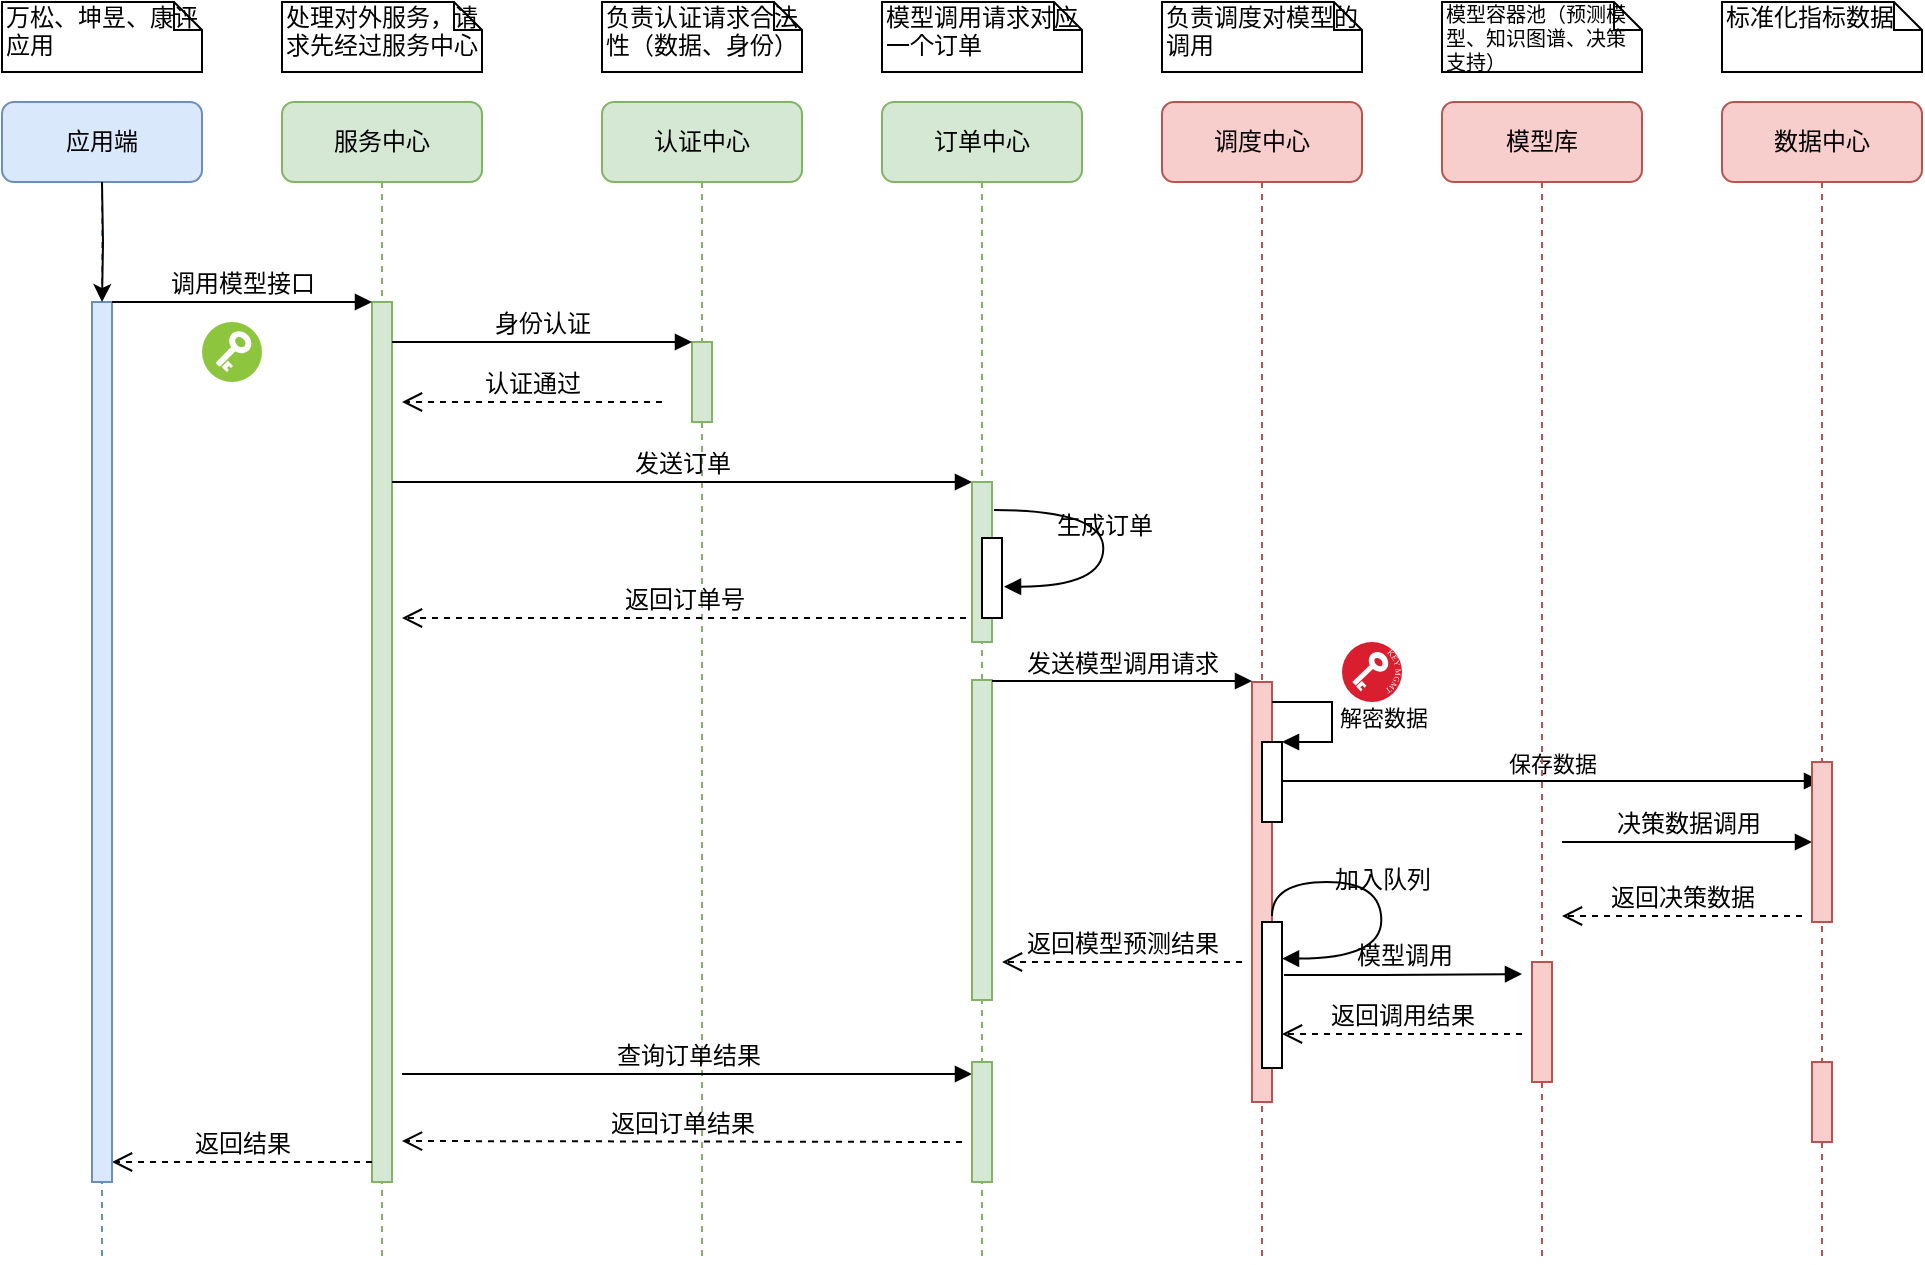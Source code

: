 <mxfile version="15.9.6" type="github" pages="3">
  <diagram name="模型调用流程" id="13e1069c-82ec-6db2-03f1-153e76fe0fe0">
    <mxGraphModel dx="1018" dy="690" grid="1" gridSize="10" guides="1" tooltips="1" connect="1" arrows="1" fold="1" page="1" pageScale="1" pageWidth="1100" pageHeight="850" background="none" math="0" shadow="0">
      <root>
        <mxCell id="0" />
        <mxCell id="1" parent="0" />
        <mxCell id="7baba1c4bc27f4b0-2" value="服务中心" style="shape=umlLifeline;perimeter=lifelinePerimeter;whiteSpace=wrap;html=1;container=1;collapsible=0;recursiveResize=0;outlineConnect=0;rounded=1;shadow=0;comic=0;labelBackgroundColor=none;strokeWidth=1;fontFamily=Verdana;fontSize=12;align=center;fillColor=#d5e8d4;strokeColor=#82b366;" parent="1" vertex="1">
          <mxGeometry x="240" y="80" width="100" height="580" as="geometry" />
        </mxCell>
        <mxCell id="7baba1c4bc27f4b0-10" value="" style="html=1;points=[];perimeter=orthogonalPerimeter;rounded=0;shadow=0;comic=0;labelBackgroundColor=none;strokeWidth=1;fontFamily=Verdana;fontSize=12;align=center;fillColor=#d5e8d4;strokeColor=#82b366;" parent="7baba1c4bc27f4b0-2" vertex="1">
          <mxGeometry x="45" y="100" width="10" height="440" as="geometry" />
        </mxCell>
        <mxCell id="Mg70fU9hGrTkRXk7EjwF-24" value="返回结果" style="html=1;verticalAlign=bottom;endArrow=open;dashed=1;endSize=8;labelBackgroundColor=none;fontFamily=Verdana;fontSize=12;edgeStyle=elbowEdgeStyle;elbow=horizontal;" parent="7baba1c4bc27f4b0-2" edge="1">
          <mxGeometry relative="1" as="geometry">
            <mxPoint x="-85" y="530" as="targetPoint" />
            <Array as="points">
              <mxPoint x="-10" y="530" />
              <mxPoint x="20" y="530" />
            </Array>
            <mxPoint x="45" y="530" as="sourcePoint" />
          </mxGeometry>
        </mxCell>
        <mxCell id="7baba1c4bc27f4b0-3" value="认证中心" style="shape=umlLifeline;perimeter=lifelinePerimeter;whiteSpace=wrap;html=1;container=1;collapsible=0;recursiveResize=0;outlineConnect=0;rounded=1;shadow=0;comic=0;labelBackgroundColor=none;strokeWidth=1;fontFamily=Verdana;fontSize=12;align=center;fillColor=#d5e8d4;strokeColor=#82b366;" parent="1" vertex="1">
          <mxGeometry x="400" y="80" width="100" height="580" as="geometry" />
        </mxCell>
        <mxCell id="7baba1c4bc27f4b0-13" value="" style="html=1;points=[];perimeter=orthogonalPerimeter;rounded=0;shadow=0;comic=0;labelBackgroundColor=none;strokeWidth=1;fontFamily=Verdana;fontSize=12;align=center;fillColor=#d5e8d4;strokeColor=#82b366;" parent="7baba1c4bc27f4b0-3" vertex="1">
          <mxGeometry x="45" y="120" width="10" height="40" as="geometry" />
        </mxCell>
        <mxCell id="Mg70fU9hGrTkRXk7EjwF-3" value="发送订单" style="html=1;verticalAlign=bottom;endArrow=block;labelBackgroundColor=none;fontFamily=Verdana;fontSize=12;edgeStyle=elbowEdgeStyle;elbow=vertical;" parent="7baba1c4bc27f4b0-3" edge="1">
          <mxGeometry relative="1" as="geometry">
            <mxPoint x="-105" y="190" as="sourcePoint" />
            <mxPoint x="185" y="190" as="targetPoint" />
          </mxGeometry>
        </mxCell>
        <mxCell id="Mg70fU9hGrTkRXk7EjwF-4" value="返回订单号" style="html=1;verticalAlign=bottom;endArrow=open;dashed=1;endSize=8;exitX=-0.3;exitY=0.556;labelBackgroundColor=none;fontFamily=Verdana;fontSize=12;exitDx=0;exitDy=0;exitPerimeter=0;" parent="7baba1c4bc27f4b0-3" edge="1">
          <mxGeometry relative="1" as="geometry">
            <mxPoint x="-100" y="258" as="targetPoint" />
            <mxPoint x="182" y="258.04" as="sourcePoint" />
          </mxGeometry>
        </mxCell>
        <mxCell id="7baba1c4bc27f4b0-4" value="订单中心" style="shape=umlLifeline;perimeter=lifelinePerimeter;whiteSpace=wrap;html=1;container=1;collapsible=0;recursiveResize=0;outlineConnect=0;rounded=1;shadow=0;comic=0;labelBackgroundColor=none;strokeWidth=1;fontFamily=Verdana;fontSize=12;align=center;fillColor=#d5e8d4;strokeColor=#82b366;" parent="1" vertex="1">
          <mxGeometry x="540" y="80" width="100" height="580" as="geometry" />
        </mxCell>
        <mxCell id="7baba1c4bc27f4b0-16" value="" style="html=1;points=[];perimeter=orthogonalPerimeter;rounded=0;shadow=0;comic=0;labelBackgroundColor=none;strokeWidth=1;fontFamily=Verdana;fontSize=12;align=center;fillColor=#d5e8d4;strokeColor=#82b366;" parent="7baba1c4bc27f4b0-4" vertex="1">
          <mxGeometry x="45" y="190" width="10" height="80" as="geometry" />
        </mxCell>
        <mxCell id="Mg70fU9hGrTkRXk7EjwF-6" value="" style="html=1;points=[];perimeter=orthogonalPerimeter;rounded=0;shadow=0;comic=0;labelBackgroundColor=none;strokeWidth=1;fontFamily=Verdana;fontSize=12;align=center;" parent="7baba1c4bc27f4b0-4" vertex="1">
          <mxGeometry x="50" y="218" width="10" height="40" as="geometry" />
        </mxCell>
        <mxCell id="cC1rnLbfvzQmaZCjHIs7-1" value="" style="html=1;points=[];perimeter=orthogonalPerimeter;rounded=0;shadow=0;comic=0;labelBackgroundColor=none;strokeWidth=1;fontFamily=Verdana;fontSize=12;align=center;fillColor=#d5e8d4;strokeColor=#82b366;" parent="7baba1c4bc27f4b0-4" vertex="1">
          <mxGeometry x="45" y="289" width="10" height="160" as="geometry" />
        </mxCell>
        <mxCell id="7baba1c4bc27f4b0-5" value="调度中心" style="shape=umlLifeline;perimeter=lifelinePerimeter;whiteSpace=wrap;html=1;container=1;collapsible=0;recursiveResize=0;outlineConnect=0;rounded=1;shadow=0;comic=0;labelBackgroundColor=none;strokeWidth=1;fontFamily=Verdana;fontSize=12;align=center;fillColor=#f8cecc;strokeColor=#b85450;" parent="1" vertex="1">
          <mxGeometry x="680" y="80" width="100" height="580" as="geometry" />
        </mxCell>
        <mxCell id="7baba1c4bc27f4b0-19" value="" style="html=1;points=[];perimeter=orthogonalPerimeter;rounded=0;shadow=0;comic=0;labelBackgroundColor=none;strokeWidth=1;fontFamily=Verdana;fontSize=12;align=center;fillColor=#f8cecc;strokeColor=#b85450;" parent="7baba1c4bc27f4b0-5" vertex="1">
          <mxGeometry x="45" y="290" width="10" height="210" as="geometry" />
        </mxCell>
        <mxCell id="Mg70fU9hGrTkRXk7EjwF-5" value="发送模型调用请求" style="html=1;verticalAlign=bottom;endArrow=block;labelBackgroundColor=none;fontFamily=Verdana;fontSize=12;edgeStyle=elbowEdgeStyle;elbow=horizontal;" parent="7baba1c4bc27f4b0-5" edge="1">
          <mxGeometry relative="1" as="geometry">
            <mxPoint x="-85" y="289.5" as="sourcePoint" />
            <mxPoint x="45" y="289.5" as="targetPoint" />
          </mxGeometry>
        </mxCell>
        <mxCell id="Mg70fU9hGrTkRXk7EjwF-20" value="返回模型预测结果" style="html=1;verticalAlign=bottom;endArrow=open;dashed=1;endSize=8;labelBackgroundColor=none;fontFamily=Verdana;fontSize=12;" parent="7baba1c4bc27f4b0-5" edge="1">
          <mxGeometry relative="1" as="geometry">
            <mxPoint x="-80" y="430" as="targetPoint" />
            <mxPoint x="40" y="430" as="sourcePoint" />
          </mxGeometry>
        </mxCell>
        <mxCell id="VMce4WrbloW6oqG8bgZ--1" value="" style="html=1;points=[];perimeter=orthogonalPerimeter;rounded=0;shadow=0;comic=0;labelBackgroundColor=none;strokeWidth=1;fontFamily=Verdana;fontSize=12;align=center;" parent="7baba1c4bc27f4b0-5" vertex="1">
          <mxGeometry x="50" y="410" width="10" height="73" as="geometry" />
        </mxCell>
        <mxCell id="gwBuCUVLnEBj_KFFXZwT-7" value="" style="html=1;points=[];perimeter=orthogonalPerimeter;" vertex="1" parent="7baba1c4bc27f4b0-5">
          <mxGeometry x="50" y="320" width="10" height="40" as="geometry" />
        </mxCell>
        <mxCell id="gwBuCUVLnEBj_KFFXZwT-8" value="解密数据" style="edgeStyle=orthogonalEdgeStyle;html=1;align=left;spacingLeft=2;endArrow=block;rounded=0;entryX=1;entryY=0;" edge="1" target="gwBuCUVLnEBj_KFFXZwT-7" parent="7baba1c4bc27f4b0-5">
          <mxGeometry relative="1" as="geometry">
            <mxPoint x="55" y="300" as="sourcePoint" />
            <Array as="points">
              <mxPoint x="85" y="300" />
            </Array>
          </mxGeometry>
        </mxCell>
        <mxCell id="gwBuCUVLnEBj_KFFXZwT-9" value="保存数据" style="html=1;verticalAlign=bottom;endArrow=block;rounded=0;" edge="1" parent="7baba1c4bc27f4b0-5" target="7baba1c4bc27f4b0-7">
          <mxGeometry width="80" relative="1" as="geometry">
            <mxPoint x="60" y="339.5" as="sourcePoint" />
            <mxPoint x="140" y="339.5" as="targetPoint" />
          </mxGeometry>
        </mxCell>
        <mxCell id="7baba1c4bc27f4b0-6" value="模型库" style="shape=umlLifeline;perimeter=lifelinePerimeter;whiteSpace=wrap;html=1;container=1;collapsible=0;recursiveResize=0;outlineConnect=0;rounded=1;shadow=0;comic=0;labelBackgroundColor=none;strokeWidth=1;fontFamily=Verdana;fontSize=12;align=center;fillColor=#f8cecc;strokeColor=#b85450;" parent="1" vertex="1">
          <mxGeometry x="820" y="80" width="100" height="580" as="geometry" />
        </mxCell>
        <mxCell id="7baba1c4bc27f4b0-28" value="" style="html=1;points=[];perimeter=orthogonalPerimeter;rounded=0;shadow=0;comic=0;labelBackgroundColor=none;strokeWidth=1;fontFamily=Verdana;fontSize=12;align=center;fillColor=#f8cecc;strokeColor=#b85450;" parent="7baba1c4bc27f4b0-6" vertex="1">
          <mxGeometry x="45" y="430" width="10" height="60" as="geometry" />
        </mxCell>
        <mxCell id="Mg70fU9hGrTkRXk7EjwF-16" value="模型调用" style="html=1;verticalAlign=bottom;endArrow=block;labelBackgroundColor=none;fontFamily=Verdana;fontSize=12;edgeStyle=elbowEdgeStyle;elbow=horizontal;" parent="7baba1c4bc27f4b0-6" edge="1">
          <mxGeometry relative="1" as="geometry">
            <mxPoint x="-79" y="436.5" as="sourcePoint" />
            <mxPoint x="40" y="436" as="targetPoint" />
          </mxGeometry>
        </mxCell>
        <mxCell id="Mg70fU9hGrTkRXk7EjwF-17" value="返回调用结果" style="html=1;verticalAlign=bottom;endArrow=open;dashed=1;endSize=8;labelBackgroundColor=none;fontFamily=Verdana;fontSize=12;" parent="7baba1c4bc27f4b0-6" edge="1">
          <mxGeometry relative="1" as="geometry">
            <mxPoint x="-80" y="466" as="targetPoint" />
            <mxPoint x="40" y="466" as="sourcePoint" />
          </mxGeometry>
        </mxCell>
        <mxCell id="7baba1c4bc27f4b0-7" value="数据中心" style="shape=umlLifeline;perimeter=lifelinePerimeter;whiteSpace=wrap;html=1;container=1;collapsible=0;recursiveResize=0;outlineConnect=0;rounded=1;shadow=0;comic=0;labelBackgroundColor=none;strokeWidth=1;fontFamily=Verdana;fontSize=12;align=center;fillColor=#f8cecc;strokeColor=#b85450;" parent="1" vertex="1">
          <mxGeometry x="960" y="80" width="100" height="580" as="geometry" />
        </mxCell>
        <mxCell id="7baba1c4bc27f4b0-25" value="" style="html=1;points=[];perimeter=orthogonalPerimeter;rounded=0;shadow=0;comic=0;labelBackgroundColor=none;strokeColor=#b85450;strokeWidth=1;fillColor=#f8cecc;fontFamily=Verdana;fontSize=12;align=center;" parent="7baba1c4bc27f4b0-7" vertex="1">
          <mxGeometry x="45" y="480" width="10" height="40" as="geometry" />
        </mxCell>
        <mxCell id="Mg70fU9hGrTkRXk7EjwF-18" value="决策数据调用" style="html=1;verticalAlign=bottom;endArrow=block;labelBackgroundColor=none;fontFamily=Verdana;fontSize=12;edgeStyle=elbowEdgeStyle;elbow=horizontal;" parent="7baba1c4bc27f4b0-7" edge="1">
          <mxGeometry relative="1" as="geometry">
            <mxPoint x="-80" y="370" as="sourcePoint" />
            <mxPoint x="45" y="370" as="targetPoint" />
          </mxGeometry>
        </mxCell>
        <mxCell id="Mg70fU9hGrTkRXk7EjwF-19" value="返回决策数据" style="html=1;verticalAlign=bottom;endArrow=open;dashed=1;endSize=8;labelBackgroundColor=none;fontFamily=Verdana;fontSize=12;" parent="7baba1c4bc27f4b0-7" edge="1">
          <mxGeometry relative="1" as="geometry">
            <mxPoint x="-80" y="407" as="targetPoint" />
            <mxPoint x="40" y="407" as="sourcePoint" />
          </mxGeometry>
        </mxCell>
        <mxCell id="gwBuCUVLnEBj_KFFXZwT-10" value="" style="html=1;points=[];perimeter=orthogonalPerimeter;fillColor=#f8cecc;strokeColor=#b85450;" vertex="1" parent="7baba1c4bc27f4b0-7">
          <mxGeometry x="45" y="330" width="10" height="80" as="geometry" />
        </mxCell>
        <mxCell id="7baba1c4bc27f4b0-8" value="应用端" style="shape=umlLifeline;perimeter=lifelinePerimeter;whiteSpace=wrap;html=1;container=1;collapsible=0;recursiveResize=0;outlineConnect=0;rounded=1;shadow=0;comic=0;labelBackgroundColor=none;strokeWidth=1;fontFamily=Verdana;fontSize=12;align=center;fillColor=#dae8fc;strokeColor=#6c8ebf;" parent="1" vertex="1">
          <mxGeometry x="100" y="80" width="100" height="580" as="geometry" />
        </mxCell>
        <mxCell id="7baba1c4bc27f4b0-9" value="" style="html=1;points=[];perimeter=orthogonalPerimeter;rounded=0;shadow=0;comic=0;labelBackgroundColor=none;strokeWidth=1;fontFamily=Verdana;fontSize=12;align=center;fillColor=#dae8fc;strokeColor=#6c8ebf;" parent="7baba1c4bc27f4b0-8" vertex="1">
          <mxGeometry x="45" y="100" width="10" height="440" as="geometry" />
        </mxCell>
        <mxCell id="7baba1c4bc27f4b0-11" value="调用模型接口" style="html=1;verticalAlign=bottom;endArrow=block;entryX=0;entryY=0;labelBackgroundColor=none;fontFamily=Verdana;fontSize=12;edgeStyle=elbowEdgeStyle;elbow=vertical;" parent="1" source="7baba1c4bc27f4b0-9" target="7baba1c4bc27f4b0-10" edge="1">
          <mxGeometry relative="1" as="geometry">
            <mxPoint x="220" y="190" as="sourcePoint" />
          </mxGeometry>
        </mxCell>
        <mxCell id="7baba1c4bc27f4b0-14" value="身份认证" style="html=1;verticalAlign=bottom;endArrow=block;entryX=0;entryY=0;labelBackgroundColor=none;fontFamily=Verdana;fontSize=12;edgeStyle=elbowEdgeStyle;elbow=vertical;" parent="1" source="7baba1c4bc27f4b0-10" target="7baba1c4bc27f4b0-13" edge="1">
          <mxGeometry relative="1" as="geometry">
            <mxPoint x="370" y="200" as="sourcePoint" />
          </mxGeometry>
        </mxCell>
        <mxCell id="I-SCeK18aNIkPkbsNYXX-1" value="" style="edgeStyle=orthogonalEdgeStyle;rounded=0;orthogonalLoop=1;jettySize=auto;html=1;" parent="1" target="7baba1c4bc27f4b0-9" edge="1">
          <mxGeometry relative="1" as="geometry">
            <mxPoint x="150" y="120" as="sourcePoint" />
          </mxGeometry>
        </mxCell>
        <mxCell id="7baba1c4bc27f4b0-40" value="万松、坤昱、康评应用" style="shape=note;whiteSpace=wrap;html=1;size=14;verticalAlign=top;align=left;spacingTop=-6;rounded=0;shadow=0;comic=0;labelBackgroundColor=none;strokeWidth=1;fontFamily=Verdana;fontSize=12" parent="1" vertex="1">
          <mxGeometry x="100" y="30" width="100" height="35" as="geometry" />
        </mxCell>
        <mxCell id="7baba1c4bc27f4b0-41" value="处理对外服务，请求先经过服务中心" style="shape=note;whiteSpace=wrap;html=1;size=14;verticalAlign=top;align=left;spacingTop=-6;rounded=0;shadow=0;comic=0;labelBackgroundColor=none;strokeWidth=1;fontFamily=Verdana;fontSize=12" parent="1" vertex="1">
          <mxGeometry x="240" y="30" width="100" height="35" as="geometry" />
        </mxCell>
        <mxCell id="7baba1c4bc27f4b0-42" value="负责认证请求合法性（数据、身份）" style="shape=note;whiteSpace=wrap;html=1;size=14;verticalAlign=top;align=left;spacingTop=-6;rounded=0;shadow=0;comic=0;labelBackgroundColor=none;strokeWidth=1;fontFamily=Verdana;fontSize=12" parent="1" vertex="1">
          <mxGeometry x="400" y="30" width="100" height="35" as="geometry" />
        </mxCell>
        <mxCell id="7baba1c4bc27f4b0-43" value="模型调用请求对应一个订单" style="shape=note;whiteSpace=wrap;html=1;size=14;verticalAlign=top;align=left;spacingTop=-6;rounded=0;shadow=0;comic=0;labelBackgroundColor=none;strokeWidth=1;fontFamily=Verdana;fontSize=12" parent="1" vertex="1">
          <mxGeometry x="540" y="30" width="100" height="35" as="geometry" />
        </mxCell>
        <mxCell id="7baba1c4bc27f4b0-44" value="负责调度对模型的调用" style="shape=note;whiteSpace=wrap;html=1;size=14;verticalAlign=top;align=left;spacingTop=-6;rounded=0;shadow=0;comic=0;labelBackgroundColor=none;strokeWidth=1;fontFamily=Verdana;fontSize=12" parent="1" vertex="1">
          <mxGeometry x="680" y="30" width="100" height="35" as="geometry" />
        </mxCell>
        <mxCell id="7baba1c4bc27f4b0-45" value="模型容器池（预测模型、知识图谱、决策支持）" style="shape=note;whiteSpace=wrap;html=1;size=14;verticalAlign=top;align=left;spacingTop=-6;rounded=0;shadow=0;comic=0;labelBackgroundColor=none;strokeWidth=1;fontFamily=Verdana;fontSize=10;" parent="1" vertex="1">
          <mxGeometry x="820" y="30" width="100" height="35" as="geometry" />
        </mxCell>
        <mxCell id="7baba1c4bc27f4b0-46" value="标准化指标数据" style="shape=note;whiteSpace=wrap;html=1;size=14;verticalAlign=top;align=left;spacingTop=-6;rounded=0;shadow=0;comic=0;labelBackgroundColor=none;strokeWidth=1;fontFamily=Verdana;fontSize=12" parent="1" vertex="1">
          <mxGeometry x="960" y="30" width="100" height="35" as="geometry" />
        </mxCell>
        <mxCell id="Mg70fU9hGrTkRXk7EjwF-2" value="认证通过" style="html=1;verticalAlign=bottom;endArrow=open;dashed=1;endSize=8;labelBackgroundColor=none;fontFamily=Verdana;fontSize=12;edgeStyle=elbowEdgeStyle;elbow=vertical;" parent="1" edge="1">
          <mxGeometry relative="1" as="geometry">
            <mxPoint x="300" y="230" as="targetPoint" />
            <Array as="points">
              <mxPoint x="375" y="230" />
              <mxPoint x="405" y="230" />
            </Array>
            <mxPoint x="430" y="230" as="sourcePoint" />
          </mxGeometry>
        </mxCell>
        <mxCell id="Mg70fU9hGrTkRXk7EjwF-7" value="生成订单" style="html=1;verticalAlign=bottom;endArrow=block;labelBackgroundColor=none;fontFamily=Verdana;fontSize=12;elbow=vertical;edgeStyle=orthogonalEdgeStyle;curved=1;entryX=1;entryY=0.286;entryPerimeter=0;exitX=1.038;exitY=0.345;exitPerimeter=0;" parent="1" edge="1">
          <mxGeometry relative="1" as="geometry">
            <mxPoint x="596.003" y="284" as="sourcePoint" />
            <mxPoint x="601.003" y="322.333" as="targetPoint" />
            <Array as="points">
              <mxPoint x="650.67" y="284" />
              <mxPoint x="650.67" y="322" />
            </Array>
          </mxGeometry>
        </mxCell>
        <mxCell id="Mg70fU9hGrTkRXk7EjwF-21" value="查询订单结果" style="html=1;verticalAlign=bottom;endArrow=block;labelBackgroundColor=none;fontFamily=Verdana;fontSize=12;edgeStyle=elbowEdgeStyle;elbow=horizontal;" parent="1" edge="1">
          <mxGeometry relative="1" as="geometry">
            <mxPoint x="300" y="566" as="sourcePoint" />
            <mxPoint x="585" y="566" as="targetPoint" />
          </mxGeometry>
        </mxCell>
        <mxCell id="Mg70fU9hGrTkRXk7EjwF-22" value="" style="html=1;points=[];perimeter=orthogonalPerimeter;rounded=0;shadow=0;comic=0;labelBackgroundColor=none;strokeWidth=1;fontFamily=Verdana;fontSize=12;align=center;fillColor=#d5e8d4;strokeColor=#82b366;" parent="1" vertex="1">
          <mxGeometry x="585" y="560" width="10" height="60" as="geometry" />
        </mxCell>
        <mxCell id="Mg70fU9hGrTkRXk7EjwF-23" value="返回订单结果" style="html=1;verticalAlign=bottom;endArrow=open;dashed=1;endSize=8;labelBackgroundColor=none;fontFamily=Verdana;fontSize=12;" parent="1" edge="1">
          <mxGeometry relative="1" as="geometry">
            <mxPoint x="300" y="599.5" as="targetPoint" />
            <mxPoint x="580" y="600" as="sourcePoint" />
          </mxGeometry>
        </mxCell>
        <mxCell id="gwBuCUVLnEBj_KFFXZwT-1" value="" style="aspect=fixed;perimeter=ellipsePerimeter;html=1;align=center;shadow=0;dashed=0;fontColor=#4277BB;labelBackgroundColor=#ffffff;fontSize=12;spacingTop=3;image;image=img/lib/ibm/vpc/Key.svg;" vertex="1" parent="1">
          <mxGeometry x="200" y="190" width="30" height="30" as="geometry" />
        </mxCell>
        <mxCell id="VMce4WrbloW6oqG8bgZ--2" value="加入队列" style="html=1;verticalAlign=bottom;endArrow=block;labelBackgroundColor=none;fontFamily=Verdana;fontSize=12;elbow=vertical;edgeStyle=orthogonalEdgeStyle;curved=1;entryX=1;entryY=0.286;entryPerimeter=0;exitX=1.038;exitY=0.345;exitPerimeter=0;" parent="1" edge="1">
          <mxGeometry relative="1" as="geometry">
            <mxPoint x="735" y="486.97" as="sourcePoint" />
            <mxPoint x="740.003" y="508.303" as="targetPoint" />
            <Array as="points">
              <mxPoint x="789.67" y="469.97" />
              <mxPoint x="789.67" y="507.97" />
            </Array>
          </mxGeometry>
        </mxCell>
        <mxCell id="gwBuCUVLnEBj_KFFXZwT-2" value="" style="aspect=fixed;perimeter=ellipsePerimeter;html=1;align=center;shadow=0;dashed=0;fontColor=#4277BB;labelBackgroundColor=#ffffff;fontSize=12;spacingTop=3;image;image=img/lib/ibm/blockchain/key_management.svg;" vertex="1" parent="1">
          <mxGeometry x="770" y="350" width="30" height="30" as="geometry" />
        </mxCell>
      </root>
    </mxGraphModel>
  </diagram>
  <diagram id="-LWT9H9hOqYf55yn4KI5" name="订单查询流程">
    <mxGraphModel dx="1018" dy="690" grid="1" gridSize="10" guides="1" tooltips="1" connect="1" arrows="1" fold="1" page="1" pageScale="1" pageWidth="850" pageHeight="1100" math="0" shadow="0">
      <root>
        <mxCell id="YJDThQfoWSavaOUVmC8_-0" />
        <mxCell id="YJDThQfoWSavaOUVmC8_-1" parent="YJDThQfoWSavaOUVmC8_-0" />
        <mxCell id="ue_cQjlhEbK1hr9COuXB-0" value="服务中心" style="shape=umlLifeline;perimeter=lifelinePerimeter;whiteSpace=wrap;html=1;container=1;collapsible=0;recursiveResize=0;outlineConnect=0;rounded=1;shadow=0;comic=0;labelBackgroundColor=none;strokeWidth=1;fontFamily=Verdana;fontSize=12;align=center;fillColor=#d5e8d4;strokeColor=#82b366;" parent="YJDThQfoWSavaOUVmC8_-1" vertex="1">
          <mxGeometry x="240" y="80" width="100" height="580" as="geometry" />
        </mxCell>
        <mxCell id="ue_cQjlhEbK1hr9COuXB-1" value="" style="html=1;points=[];perimeter=orthogonalPerimeter;rounded=0;shadow=0;comic=0;labelBackgroundColor=none;strokeWidth=1;fontFamily=Verdana;fontSize=12;align=center;fillColor=#d5e8d4;strokeColor=#82b366;" parent="ue_cQjlhEbK1hr9COuXB-0" vertex="1">
          <mxGeometry x="45" y="100" width="10" height="130" as="geometry" />
        </mxCell>
        <mxCell id="ue_cQjlhEbK1hr9COuXB-2" value="返回结果" style="html=1;verticalAlign=bottom;endArrow=open;dashed=1;endSize=8;labelBackgroundColor=none;fontFamily=Verdana;fontSize=12;edgeStyle=elbowEdgeStyle;elbow=horizontal;" parent="ue_cQjlhEbK1hr9COuXB-0" edge="1">
          <mxGeometry relative="1" as="geometry">
            <mxPoint x="-85" y="230" as="targetPoint" />
            <Array as="points">
              <mxPoint x="-10" y="230" />
              <mxPoint x="20" y="230" />
            </Array>
            <mxPoint x="45" y="230" as="sourcePoint" />
          </mxGeometry>
        </mxCell>
        <mxCell id="ue_cQjlhEbK1hr9COuXB-3" value="认证中心" style="shape=umlLifeline;perimeter=lifelinePerimeter;whiteSpace=wrap;html=1;container=1;collapsible=0;recursiveResize=0;outlineConnect=0;rounded=1;shadow=0;comic=0;labelBackgroundColor=none;strokeWidth=1;fontFamily=Verdana;fontSize=12;align=center;fillColor=#d5e8d4;strokeColor=#82b366;" parent="YJDThQfoWSavaOUVmC8_-1" vertex="1">
          <mxGeometry x="400" y="80" width="100" height="580" as="geometry" />
        </mxCell>
        <mxCell id="ue_cQjlhEbK1hr9COuXB-4" value="" style="html=1;points=[];perimeter=orthogonalPerimeter;rounded=0;shadow=0;comic=0;labelBackgroundColor=none;strokeWidth=1;fontFamily=Verdana;fontSize=12;align=center;fillColor=#d5e8d4;strokeColor=#82b366;" parent="ue_cQjlhEbK1hr9COuXB-3" vertex="1">
          <mxGeometry x="45" y="120" width="10" height="40" as="geometry" />
        </mxCell>
        <mxCell id="ue_cQjlhEbK1hr9COuXB-40" value="返回订单结果" style="html=1;verticalAlign=bottom;endArrow=open;dashed=1;endSize=8;labelBackgroundColor=none;fontFamily=Verdana;fontSize=12;" parent="ue_cQjlhEbK1hr9COuXB-3" edge="1">
          <mxGeometry relative="1" as="geometry">
            <mxPoint x="-100" y="214" as="targetPoint" />
            <mxPoint x="180" y="214.5" as="sourcePoint" />
          </mxGeometry>
        </mxCell>
        <mxCell id="ue_cQjlhEbK1hr9COuXB-7" value="订单中心" style="shape=umlLifeline;perimeter=lifelinePerimeter;whiteSpace=wrap;html=1;container=1;collapsible=0;recursiveResize=0;outlineConnect=0;rounded=1;shadow=0;comic=0;labelBackgroundColor=none;strokeWidth=1;fontFamily=Verdana;fontSize=12;align=center;fillColor=#d5e8d4;strokeColor=#82b366;" parent="YJDThQfoWSavaOUVmC8_-1" vertex="1">
          <mxGeometry x="540" y="80" width="100" height="580" as="geometry" />
        </mxCell>
        <mxCell id="ue_cQjlhEbK1hr9COuXB-39" value="" style="html=1;points=[];perimeter=orthogonalPerimeter;rounded=0;shadow=0;comic=0;labelBackgroundColor=none;strokeWidth=1;fontFamily=Verdana;fontSize=12;align=center;fillColor=#d5e8d4;strokeColor=#82b366;" parent="ue_cQjlhEbK1hr9COuXB-7" vertex="1">
          <mxGeometry x="45" y="170" width="10" height="60" as="geometry" />
        </mxCell>
        <mxCell id="ue_cQjlhEbK1hr9COuXB-10" value="调度中心" style="shape=umlLifeline;perimeter=lifelinePerimeter;whiteSpace=wrap;html=1;container=1;collapsible=0;recursiveResize=0;outlineConnect=0;rounded=1;shadow=0;comic=0;labelBackgroundColor=none;strokeWidth=1;fontFamily=Verdana;fontSize=12;align=center;fillColor=#f8cecc;strokeColor=#b85450;" parent="YJDThQfoWSavaOUVmC8_-1" vertex="1">
          <mxGeometry x="680" y="80" width="100" height="580" as="geometry" />
        </mxCell>
        <mxCell id="ue_cQjlhEbK1hr9COuXB-16" value="模型库" style="shape=umlLifeline;perimeter=lifelinePerimeter;whiteSpace=wrap;html=1;container=1;collapsible=0;recursiveResize=0;outlineConnect=0;rounded=1;shadow=0;comic=0;labelBackgroundColor=none;strokeWidth=1;fontFamily=Verdana;fontSize=12;align=center;fillColor=#f8cecc;strokeColor=#b85450;" parent="YJDThQfoWSavaOUVmC8_-1" vertex="1">
          <mxGeometry x="820" y="80" width="100" height="580" as="geometry" />
        </mxCell>
        <mxCell id="ue_cQjlhEbK1hr9COuXB-20" value="数据中心" style="shape=umlLifeline;perimeter=lifelinePerimeter;whiteSpace=wrap;html=1;container=1;collapsible=0;recursiveResize=0;outlineConnect=0;rounded=1;shadow=0;comic=0;labelBackgroundColor=none;strokeWidth=1;fontFamily=Verdana;fontSize=12;align=center;fillColor=#f8cecc;strokeColor=#b85450;" parent="YJDThQfoWSavaOUVmC8_-1" vertex="1">
          <mxGeometry x="960" y="80" width="100" height="580" as="geometry" />
        </mxCell>
        <mxCell id="ue_cQjlhEbK1hr9COuXB-24" value="应用端" style="shape=umlLifeline;perimeter=lifelinePerimeter;whiteSpace=wrap;html=1;container=1;collapsible=0;recursiveResize=0;outlineConnect=0;rounded=1;shadow=0;comic=0;labelBackgroundColor=none;strokeWidth=1;fontFamily=Verdana;fontSize=12;align=center;fillColor=#dae8fc;strokeColor=#6c8ebf;" parent="YJDThQfoWSavaOUVmC8_-1" vertex="1">
          <mxGeometry x="100" y="80" width="100" height="580" as="geometry" />
        </mxCell>
        <mxCell id="ue_cQjlhEbK1hr9COuXB-25" value="" style="html=1;points=[];perimeter=orthogonalPerimeter;rounded=0;shadow=0;comic=0;labelBackgroundColor=none;strokeWidth=1;fontFamily=Verdana;fontSize=12;align=center;fillColor=#dae8fc;strokeColor=#6c8ebf;" parent="ue_cQjlhEbK1hr9COuXB-24" vertex="1">
          <mxGeometry x="45" y="100" width="10" height="130" as="geometry" />
        </mxCell>
        <mxCell id="ue_cQjlhEbK1hr9COuXB-26" value="调用订单接口" style="html=1;verticalAlign=bottom;endArrow=block;entryX=0;entryY=0;labelBackgroundColor=none;fontFamily=Verdana;fontSize=12;edgeStyle=elbowEdgeStyle;elbow=vertical;" parent="YJDThQfoWSavaOUVmC8_-1" source="ue_cQjlhEbK1hr9COuXB-25" target="ue_cQjlhEbK1hr9COuXB-1" edge="1">
          <mxGeometry relative="1" as="geometry">
            <mxPoint x="220" y="190" as="sourcePoint" />
          </mxGeometry>
        </mxCell>
        <mxCell id="ue_cQjlhEbK1hr9COuXB-27" value="身份认证" style="html=1;verticalAlign=bottom;endArrow=block;entryX=0;entryY=0;labelBackgroundColor=none;fontFamily=Verdana;fontSize=12;edgeStyle=elbowEdgeStyle;elbow=vertical;" parent="YJDThQfoWSavaOUVmC8_-1" source="ue_cQjlhEbK1hr9COuXB-1" target="ue_cQjlhEbK1hr9COuXB-4" edge="1">
          <mxGeometry relative="1" as="geometry">
            <mxPoint x="370" y="200" as="sourcePoint" />
          </mxGeometry>
        </mxCell>
        <mxCell id="ue_cQjlhEbK1hr9COuXB-28" value="" style="edgeStyle=orthogonalEdgeStyle;rounded=0;orthogonalLoop=1;jettySize=auto;html=1;" parent="YJDThQfoWSavaOUVmC8_-1" target="ue_cQjlhEbK1hr9COuXB-25" edge="1">
          <mxGeometry relative="1" as="geometry">
            <mxPoint x="150" y="120" as="sourcePoint" />
          </mxGeometry>
        </mxCell>
        <mxCell id="ue_cQjlhEbK1hr9COuXB-29" value="万松、坤昱、康评应用" style="shape=note;whiteSpace=wrap;html=1;size=14;verticalAlign=top;align=left;spacingTop=-6;rounded=0;shadow=0;comic=0;labelBackgroundColor=none;strokeWidth=1;fontFamily=Verdana;fontSize=12" parent="YJDThQfoWSavaOUVmC8_-1" vertex="1">
          <mxGeometry x="100" y="30" width="100" height="35" as="geometry" />
        </mxCell>
        <mxCell id="ue_cQjlhEbK1hr9COuXB-30" value="处理对外服务，请求先经过服务中心" style="shape=note;whiteSpace=wrap;html=1;size=14;verticalAlign=top;align=left;spacingTop=-6;rounded=0;shadow=0;comic=0;labelBackgroundColor=none;strokeWidth=1;fontFamily=Verdana;fontSize=12" parent="YJDThQfoWSavaOUVmC8_-1" vertex="1">
          <mxGeometry x="240" y="30" width="100" height="35" as="geometry" />
        </mxCell>
        <mxCell id="ue_cQjlhEbK1hr9COuXB-31" value="负责认证请求合法性（数据、身份）" style="shape=note;whiteSpace=wrap;html=1;size=14;verticalAlign=top;align=left;spacingTop=-6;rounded=0;shadow=0;comic=0;labelBackgroundColor=none;strokeWidth=1;fontFamily=Verdana;fontSize=12" parent="YJDThQfoWSavaOUVmC8_-1" vertex="1">
          <mxGeometry x="400" y="30" width="100" height="35" as="geometry" />
        </mxCell>
        <mxCell id="ue_cQjlhEbK1hr9COuXB-32" value="模型调用请求对应一个订单" style="shape=note;whiteSpace=wrap;html=1;size=14;verticalAlign=top;align=left;spacingTop=-6;rounded=0;shadow=0;comic=0;labelBackgroundColor=none;strokeWidth=1;fontFamily=Verdana;fontSize=12" parent="YJDThQfoWSavaOUVmC8_-1" vertex="1">
          <mxGeometry x="540" y="30" width="100" height="35" as="geometry" />
        </mxCell>
        <mxCell id="ue_cQjlhEbK1hr9COuXB-33" value="负责调度对模型的调用" style="shape=note;whiteSpace=wrap;html=1;size=14;verticalAlign=top;align=left;spacingTop=-6;rounded=0;shadow=0;comic=0;labelBackgroundColor=none;strokeWidth=1;fontFamily=Verdana;fontSize=12" parent="YJDThQfoWSavaOUVmC8_-1" vertex="1">
          <mxGeometry x="680" y="30" width="100" height="35" as="geometry" />
        </mxCell>
        <mxCell id="ue_cQjlhEbK1hr9COuXB-34" value="模型容器池（预测模型、知识图谱、决策支持）" style="shape=note;whiteSpace=wrap;html=1;size=14;verticalAlign=top;align=left;spacingTop=-6;rounded=0;shadow=0;comic=0;labelBackgroundColor=none;strokeWidth=1;fontFamily=Verdana;fontSize=10;" parent="YJDThQfoWSavaOUVmC8_-1" vertex="1">
          <mxGeometry x="820" y="30" width="100" height="35" as="geometry" />
        </mxCell>
        <mxCell id="ue_cQjlhEbK1hr9COuXB-35" value="标准化指标数据" style="shape=note;whiteSpace=wrap;html=1;size=14;verticalAlign=top;align=left;spacingTop=-6;rounded=0;shadow=0;comic=0;labelBackgroundColor=none;strokeWidth=1;fontFamily=Verdana;fontSize=12" parent="YJDThQfoWSavaOUVmC8_-1" vertex="1">
          <mxGeometry x="960" y="30" width="100" height="35" as="geometry" />
        </mxCell>
        <mxCell id="ue_cQjlhEbK1hr9COuXB-36" value="认证通过" style="html=1;verticalAlign=bottom;endArrow=open;dashed=1;endSize=8;labelBackgroundColor=none;fontFamily=Verdana;fontSize=12;edgeStyle=elbowEdgeStyle;elbow=vertical;" parent="YJDThQfoWSavaOUVmC8_-1" edge="1">
          <mxGeometry relative="1" as="geometry">
            <mxPoint x="300" y="230" as="targetPoint" />
            <Array as="points">
              <mxPoint x="375" y="230" />
              <mxPoint x="405" y="230" />
            </Array>
            <mxPoint x="430" y="230" as="sourcePoint" />
          </mxGeometry>
        </mxCell>
        <mxCell id="ue_cQjlhEbK1hr9COuXB-38" value="查询订单结果" style="html=1;verticalAlign=bottom;endArrow=block;labelBackgroundColor=none;fontFamily=Verdana;fontSize=12;edgeStyle=elbowEdgeStyle;elbow=horizontal;" parent="YJDThQfoWSavaOUVmC8_-1" edge="1">
          <mxGeometry relative="1" as="geometry">
            <mxPoint x="300" y="260" as="sourcePoint" />
            <mxPoint x="585" y="260" as="targetPoint" />
          </mxGeometry>
        </mxCell>
      </root>
    </mxGraphModel>
  </diagram>
  <diagram id="mZZ5_aKy0dUH9sAo9NSh" name="模型部署流程">
    <mxGraphModel dx="1018" dy="690" grid="1" gridSize="10" guides="1" tooltips="1" connect="1" arrows="1" fold="1" page="1" pageScale="1" pageWidth="850" pageHeight="1100" math="0" shadow="0">
      <root>
        <mxCell id="IIDQMriduIc7DnNmuJ5z-0" />
        <mxCell id="IIDQMriduIc7DnNmuJ5z-1" parent="IIDQMriduIc7DnNmuJ5z-0" />
        <mxCell id="BbjFuBRBPNbL7Za8Veca-0" value="服务中心" style="shape=umlLifeline;perimeter=lifelinePerimeter;whiteSpace=wrap;html=1;container=1;collapsible=0;recursiveResize=0;outlineConnect=0;rounded=1;shadow=0;comic=0;labelBackgroundColor=none;strokeWidth=1;fontFamily=Verdana;fontSize=12;align=center;fillColor=#d5e8d4;strokeColor=#82b366;" vertex="1" parent="IIDQMriduIc7DnNmuJ5z-1">
          <mxGeometry x="240" y="80" width="100" height="580" as="geometry" />
        </mxCell>
        <mxCell id="BbjFuBRBPNbL7Za8Veca-1" value="" style="html=1;points=[];perimeter=orthogonalPerimeter;rounded=0;shadow=0;comic=0;labelBackgroundColor=none;strokeWidth=1;fontFamily=Verdana;fontSize=12;align=center;fillColor=#d5e8d4;strokeColor=#82b366;" vertex="1" parent="BbjFuBRBPNbL7Za8Veca-0">
          <mxGeometry x="45" y="100" width="10" height="260" as="geometry" />
        </mxCell>
        <mxCell id="BbjFuBRBPNbL7Za8Veca-2" value="返回结果" style="html=1;verticalAlign=bottom;endArrow=open;dashed=1;endSize=8;labelBackgroundColor=none;fontFamily=Verdana;fontSize=12;edgeStyle=elbowEdgeStyle;elbow=horizontal;" edge="1" parent="BbjFuBRBPNbL7Za8Veca-0">
          <mxGeometry relative="1" as="geometry">
            <mxPoint x="-85" y="360" as="targetPoint" />
            <Array as="points">
              <mxPoint x="-10" y="360" />
              <mxPoint x="20" y="360" />
            </Array>
            <mxPoint x="45" y="360" as="sourcePoint" />
          </mxGeometry>
        </mxCell>
        <mxCell id="BbjFuBRBPNbL7Za8Veca-3" value="认证中心" style="shape=umlLifeline;perimeter=lifelinePerimeter;whiteSpace=wrap;html=1;container=1;collapsible=0;recursiveResize=0;outlineConnect=0;rounded=1;shadow=0;comic=0;labelBackgroundColor=none;strokeWidth=1;fontFamily=Verdana;fontSize=12;align=center;fillColor=#d5e8d4;strokeColor=#82b366;" vertex="1" parent="IIDQMriduIc7DnNmuJ5z-1">
          <mxGeometry x="400" y="80" width="100" height="580" as="geometry" />
        </mxCell>
        <mxCell id="BbjFuBRBPNbL7Za8Veca-4" value="" style="html=1;points=[];perimeter=orthogonalPerimeter;rounded=0;shadow=0;comic=0;labelBackgroundColor=none;strokeWidth=1;fontFamily=Verdana;fontSize=12;align=center;fillColor=#d5e8d4;strokeColor=#82b366;" vertex="1" parent="BbjFuBRBPNbL7Za8Veca-3">
          <mxGeometry x="45" y="120" width="10" height="40" as="geometry" />
        </mxCell>
        <mxCell id="BbjFuBRBPNbL7Za8Veca-6" value="订单中心" style="shape=umlLifeline;perimeter=lifelinePerimeter;whiteSpace=wrap;html=1;container=1;collapsible=0;recursiveResize=0;outlineConnect=0;rounded=1;shadow=0;comic=0;labelBackgroundColor=none;strokeWidth=1;fontFamily=Verdana;fontSize=12;align=center;fillColor=#d5e8d4;strokeColor=#82b366;" vertex="1" parent="IIDQMriduIc7DnNmuJ5z-1">
          <mxGeometry x="540" y="80" width="100" height="580" as="geometry" />
        </mxCell>
        <mxCell id="BbjFuBRBPNbL7Za8Veca-5" value="返回部署结果" style="html=1;verticalAlign=bottom;endArrow=open;dashed=1;endSize=8;labelBackgroundColor=none;fontFamily=Verdana;fontSize=12;" edge="1" parent="BbjFuBRBPNbL7Za8Veca-6">
          <mxGeometry relative="1" as="geometry">
            <mxPoint x="-244.5" y="330" as="targetPoint" />
            <mxPoint x="185" y="330" as="sourcePoint" />
          </mxGeometry>
        </mxCell>
        <mxCell id="BbjFuBRBPNbL7Za8Veca-8" value="调度中心" style="shape=umlLifeline;perimeter=lifelinePerimeter;whiteSpace=wrap;html=1;container=1;collapsible=0;recursiveResize=0;outlineConnect=0;rounded=1;shadow=0;comic=0;labelBackgroundColor=none;strokeWidth=1;fontFamily=Verdana;fontSize=12;align=center;fillColor=#f8cecc;strokeColor=#b85450;" vertex="1" parent="IIDQMriduIc7DnNmuJ5z-1">
          <mxGeometry x="680" y="80" width="100" height="580" as="geometry" />
        </mxCell>
        <mxCell id="BbjFuBRBPNbL7Za8Veca-7" value="" style="html=1;points=[];perimeter=orthogonalPerimeter;rounded=0;shadow=0;comic=0;labelBackgroundColor=none;strokeWidth=1;fontFamily=Verdana;fontSize=12;align=center;fillColor=#f8cecc;strokeColor=#b85450;" vertex="1" parent="BbjFuBRBPNbL7Za8Veca-8">
          <mxGeometry x="45" y="170" width="10" height="190" as="geometry" />
        </mxCell>
        <mxCell id="BbjFuBRBPNbL7Za8Veca-30" value="" style="html=1;points=[];perimeter=orthogonalPerimeter;rounded=0;shadow=0;comic=0;labelBackgroundColor=none;strokeWidth=1;fontFamily=Verdana;fontSize=12;align=center;" vertex="1" parent="BbjFuBRBPNbL7Za8Veca-8">
          <mxGeometry x="50" y="190" width="10" height="40" as="geometry" />
        </mxCell>
        <mxCell id="BbjFuBRBPNbL7Za8Veca-31" value="" style="curved=1;endArrow=classic;html=1;rounded=0;" edge="1" parent="BbjFuBRBPNbL7Za8Veca-8" source="BbjFuBRBPNbL7Za8Veca-30" target="BbjFuBRBPNbL7Za8Veca-30">
          <mxGeometry width="50" height="50" relative="1" as="geometry">
            <mxPoint x="80" y="170" as="sourcePoint" />
            <mxPoint x="130" y="120" as="targetPoint" />
            <Array as="points">
              <mxPoint x="90" y="170" />
              <mxPoint x="110" y="210" />
            </Array>
          </mxGeometry>
        </mxCell>
        <mxCell id="BbjFuBRBPNbL7Za8Veca-32" value="服务注册" style="edgeLabel;html=1;align=center;verticalAlign=middle;resizable=0;points=[];" vertex="1" connectable="0" parent="BbjFuBRBPNbL7Za8Veca-31">
          <mxGeometry x="-0.264" y="-3" relative="1" as="geometry">
            <mxPoint as="offset" />
          </mxGeometry>
        </mxCell>
        <mxCell id="BbjFuBRBPNbL7Za8Veca-9" value="模型库" style="shape=umlLifeline;perimeter=lifelinePerimeter;whiteSpace=wrap;html=1;container=1;collapsible=0;recursiveResize=0;outlineConnect=0;rounded=1;shadow=0;comic=0;labelBackgroundColor=none;strokeWidth=1;fontFamily=Verdana;fontSize=12;align=center;fillColor=#f8cecc;strokeColor=#b85450;" vertex="1" parent="IIDQMriduIc7DnNmuJ5z-1">
          <mxGeometry x="820" y="80" width="100" height="580" as="geometry" />
        </mxCell>
        <mxCell id="BbjFuBRBPNbL7Za8Veca-26" value="" style="html=1;points=[];perimeter=orthogonalPerimeter;rounded=0;shadow=0;comic=0;labelBackgroundColor=none;strokeWidth=1;fontFamily=Verdana;fontSize=12;align=center;fillColor=#f8cecc;strokeColor=#b85450;" vertex="1" parent="BbjFuBRBPNbL7Za8Veca-9">
          <mxGeometry x="45" y="260" width="10" height="60" as="geometry" />
        </mxCell>
        <mxCell id="BbjFuBRBPNbL7Za8Veca-27" value="模型部署" style="html=1;verticalAlign=bottom;endArrow=block;entryX=0;entryY=0;labelBackgroundColor=none;fontFamily=Verdana;fontSize=12;edgeStyle=elbowEdgeStyle;elbow=vertical;" edge="1" parent="BbjFuBRBPNbL7Za8Veca-9">
          <mxGeometry relative="1" as="geometry">
            <mxPoint x="-80" y="259.5" as="sourcePoint" />
            <mxPoint x="45" y="259.5" as="targetPoint" />
          </mxGeometry>
        </mxCell>
        <mxCell id="BbjFuBRBPNbL7Za8Veca-10" value="数据中心" style="shape=umlLifeline;perimeter=lifelinePerimeter;whiteSpace=wrap;html=1;container=1;collapsible=0;recursiveResize=0;outlineConnect=0;rounded=1;shadow=0;comic=0;labelBackgroundColor=none;strokeWidth=1;fontFamily=Verdana;fontSize=12;align=center;fillColor=#f8cecc;strokeColor=#b85450;" vertex="1" parent="IIDQMriduIc7DnNmuJ5z-1">
          <mxGeometry x="960" y="80" width="100" height="580" as="geometry" />
        </mxCell>
        <mxCell id="BbjFuBRBPNbL7Za8Veca-11" value="应用端" style="shape=umlLifeline;perimeter=lifelinePerimeter;whiteSpace=wrap;html=1;container=1;collapsible=0;recursiveResize=0;outlineConnect=0;rounded=1;shadow=0;comic=0;labelBackgroundColor=none;strokeWidth=1;fontFamily=Verdana;fontSize=12;align=center;fillColor=#dae8fc;strokeColor=#6c8ebf;" vertex="1" parent="IIDQMriduIc7DnNmuJ5z-1">
          <mxGeometry x="100" y="80" width="100" height="580" as="geometry" />
        </mxCell>
        <mxCell id="BbjFuBRBPNbL7Za8Veca-12" value="" style="html=1;points=[];perimeter=orthogonalPerimeter;rounded=0;shadow=0;comic=0;labelBackgroundColor=none;strokeWidth=1;fontFamily=Verdana;fontSize=12;align=center;fillColor=#dae8fc;strokeColor=#6c8ebf;" vertex="1" parent="BbjFuBRBPNbL7Za8Veca-11">
          <mxGeometry x="45" y="100" width="10" height="260" as="geometry" />
        </mxCell>
        <mxCell id="BbjFuBRBPNbL7Za8Veca-13" value="上传模型" style="html=1;verticalAlign=bottom;endArrow=block;entryX=0;entryY=0;labelBackgroundColor=none;fontFamily=Verdana;fontSize=12;edgeStyle=elbowEdgeStyle;elbow=vertical;" edge="1" parent="IIDQMriduIc7DnNmuJ5z-1" source="BbjFuBRBPNbL7Za8Veca-12" target="BbjFuBRBPNbL7Za8Veca-1">
          <mxGeometry relative="1" as="geometry">
            <mxPoint x="220" y="190" as="sourcePoint" />
          </mxGeometry>
        </mxCell>
        <mxCell id="BbjFuBRBPNbL7Za8Veca-14" value="身份认证" style="html=1;verticalAlign=bottom;endArrow=block;entryX=0;entryY=0;labelBackgroundColor=none;fontFamily=Verdana;fontSize=12;edgeStyle=elbowEdgeStyle;elbow=vertical;" edge="1" parent="IIDQMriduIc7DnNmuJ5z-1" source="BbjFuBRBPNbL7Za8Veca-1" target="BbjFuBRBPNbL7Za8Veca-4">
          <mxGeometry relative="1" as="geometry">
            <mxPoint x="370" y="200" as="sourcePoint" />
          </mxGeometry>
        </mxCell>
        <mxCell id="BbjFuBRBPNbL7Za8Veca-15" value="" style="edgeStyle=orthogonalEdgeStyle;rounded=0;orthogonalLoop=1;jettySize=auto;html=1;" edge="1" parent="IIDQMriduIc7DnNmuJ5z-1" target="BbjFuBRBPNbL7Za8Veca-12">
          <mxGeometry relative="1" as="geometry">
            <mxPoint x="150" y="120" as="sourcePoint" />
          </mxGeometry>
        </mxCell>
        <mxCell id="BbjFuBRBPNbL7Za8Veca-16" value="万松、坤昱、康评应用" style="shape=note;whiteSpace=wrap;html=1;size=14;verticalAlign=top;align=left;spacingTop=-6;rounded=0;shadow=0;comic=0;labelBackgroundColor=none;strokeWidth=1;fontFamily=Verdana;fontSize=12" vertex="1" parent="IIDQMriduIc7DnNmuJ5z-1">
          <mxGeometry x="100" y="30" width="100" height="35" as="geometry" />
        </mxCell>
        <mxCell id="BbjFuBRBPNbL7Za8Veca-17" value="处理对外服务，请求先经过服务中心" style="shape=note;whiteSpace=wrap;html=1;size=14;verticalAlign=top;align=left;spacingTop=-6;rounded=0;shadow=0;comic=0;labelBackgroundColor=none;strokeWidth=1;fontFamily=Verdana;fontSize=12" vertex="1" parent="IIDQMriduIc7DnNmuJ5z-1">
          <mxGeometry x="240" y="30" width="100" height="35" as="geometry" />
        </mxCell>
        <mxCell id="BbjFuBRBPNbL7Za8Veca-18" value="负责认证请求合法性（数据、身份）" style="shape=note;whiteSpace=wrap;html=1;size=14;verticalAlign=top;align=left;spacingTop=-6;rounded=0;shadow=0;comic=0;labelBackgroundColor=none;strokeWidth=1;fontFamily=Verdana;fontSize=12" vertex="1" parent="IIDQMriduIc7DnNmuJ5z-1">
          <mxGeometry x="400" y="30" width="100" height="35" as="geometry" />
        </mxCell>
        <mxCell id="BbjFuBRBPNbL7Za8Veca-19" value="模型调用请求对应一个订单" style="shape=note;whiteSpace=wrap;html=1;size=14;verticalAlign=top;align=left;spacingTop=-6;rounded=0;shadow=0;comic=0;labelBackgroundColor=none;strokeWidth=1;fontFamily=Verdana;fontSize=12" vertex="1" parent="IIDQMriduIc7DnNmuJ5z-1">
          <mxGeometry x="540" y="30" width="100" height="35" as="geometry" />
        </mxCell>
        <mxCell id="BbjFuBRBPNbL7Za8Veca-20" value="负责调度对模型的调用" style="shape=note;whiteSpace=wrap;html=1;size=14;verticalAlign=top;align=left;spacingTop=-6;rounded=0;shadow=0;comic=0;labelBackgroundColor=none;strokeWidth=1;fontFamily=Verdana;fontSize=12" vertex="1" parent="IIDQMriduIc7DnNmuJ5z-1">
          <mxGeometry x="680" y="30" width="100" height="35" as="geometry" />
        </mxCell>
        <mxCell id="BbjFuBRBPNbL7Za8Veca-21" value="模型容器池（预测模型、知识图谱、决策支持）" style="shape=note;whiteSpace=wrap;html=1;size=14;verticalAlign=top;align=left;spacingTop=-6;rounded=0;shadow=0;comic=0;labelBackgroundColor=none;strokeWidth=1;fontFamily=Verdana;fontSize=10;" vertex="1" parent="IIDQMriduIc7DnNmuJ5z-1">
          <mxGeometry x="820" y="30" width="100" height="35" as="geometry" />
        </mxCell>
        <mxCell id="BbjFuBRBPNbL7Za8Veca-22" value="标准化指标数据" style="shape=note;whiteSpace=wrap;html=1;size=14;verticalAlign=top;align=left;spacingTop=-6;rounded=0;shadow=0;comic=0;labelBackgroundColor=none;strokeWidth=1;fontFamily=Verdana;fontSize=12" vertex="1" parent="IIDQMriduIc7DnNmuJ5z-1">
          <mxGeometry x="960" y="30" width="100" height="35" as="geometry" />
        </mxCell>
        <mxCell id="BbjFuBRBPNbL7Za8Veca-23" value="认证通过" style="html=1;verticalAlign=bottom;endArrow=open;dashed=1;endSize=8;labelBackgroundColor=none;fontFamily=Verdana;fontSize=12;edgeStyle=elbowEdgeStyle;elbow=vertical;" edge="1" parent="IIDQMriduIc7DnNmuJ5z-1">
          <mxGeometry relative="1" as="geometry">
            <mxPoint x="300" y="230" as="targetPoint" />
            <Array as="points">
              <mxPoint x="375" y="230" />
              <mxPoint x="405" y="230" />
            </Array>
            <mxPoint x="440" y="230" as="sourcePoint" />
          </mxGeometry>
        </mxCell>
        <mxCell id="BbjFuBRBPNbL7Za8Veca-24" value="上传模型" style="html=1;verticalAlign=bottom;endArrow=block;labelBackgroundColor=none;fontFamily=Verdana;fontSize=12;edgeStyle=elbowEdgeStyle;elbow=horizontal;" edge="1" parent="IIDQMriduIc7DnNmuJ5z-1">
          <mxGeometry relative="1" as="geometry">
            <mxPoint x="300" y="260" as="sourcePoint" />
            <mxPoint x="720" y="260" as="targetPoint" />
          </mxGeometry>
        </mxCell>
        <mxCell id="BbjFuBRBPNbL7Za8Veca-28" value="返回部署结果" style="html=1;verticalAlign=bottom;endArrow=open;dashed=1;endSize=8;labelBackgroundColor=none;fontFamily=Verdana;fontSize=12;" edge="1" parent="IIDQMriduIc7DnNmuJ5z-1">
          <mxGeometry relative="1" as="geometry">
            <mxPoint x="740" y="400.5" as="targetPoint" />
            <mxPoint x="865" y="400" as="sourcePoint" />
          </mxGeometry>
        </mxCell>
      </root>
    </mxGraphModel>
  </diagram>
</mxfile>
